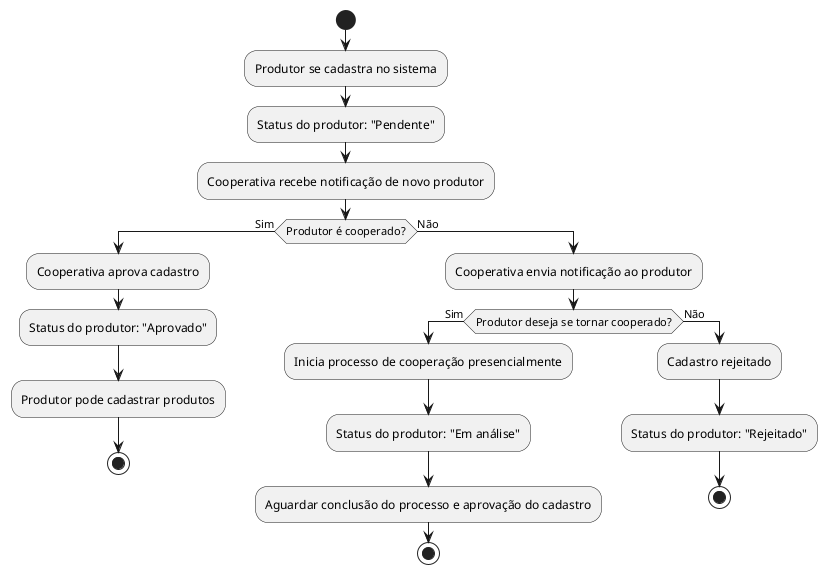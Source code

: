@startuml
start
:Produtor se cadastra no sistema;
:Status do produtor: "Pendente";
:Cooperativa recebe notificação de novo produtor;
if (Produtor é cooperado?) then (Sim)
  :Cooperativa aprova cadastro;
  :Status do produtor: "Aprovado";
  :Produtor pode cadastrar produtos;
  stop
else (Não)
  :Cooperativa envia notificação ao produtor;
  if (Produtor deseja se tornar cooperado?) then (Sim)
    :Inicia processo de cooperação presencialmente;
    :Status do produtor: "Em análise";
    :Aguardar conclusão do processo e aprovação do cadastro;
    stop
  else (Não)
    :Cadastro rejeitado;
    :Status do produtor: "Rejeitado";
    stop
  endif
endif
@enduml